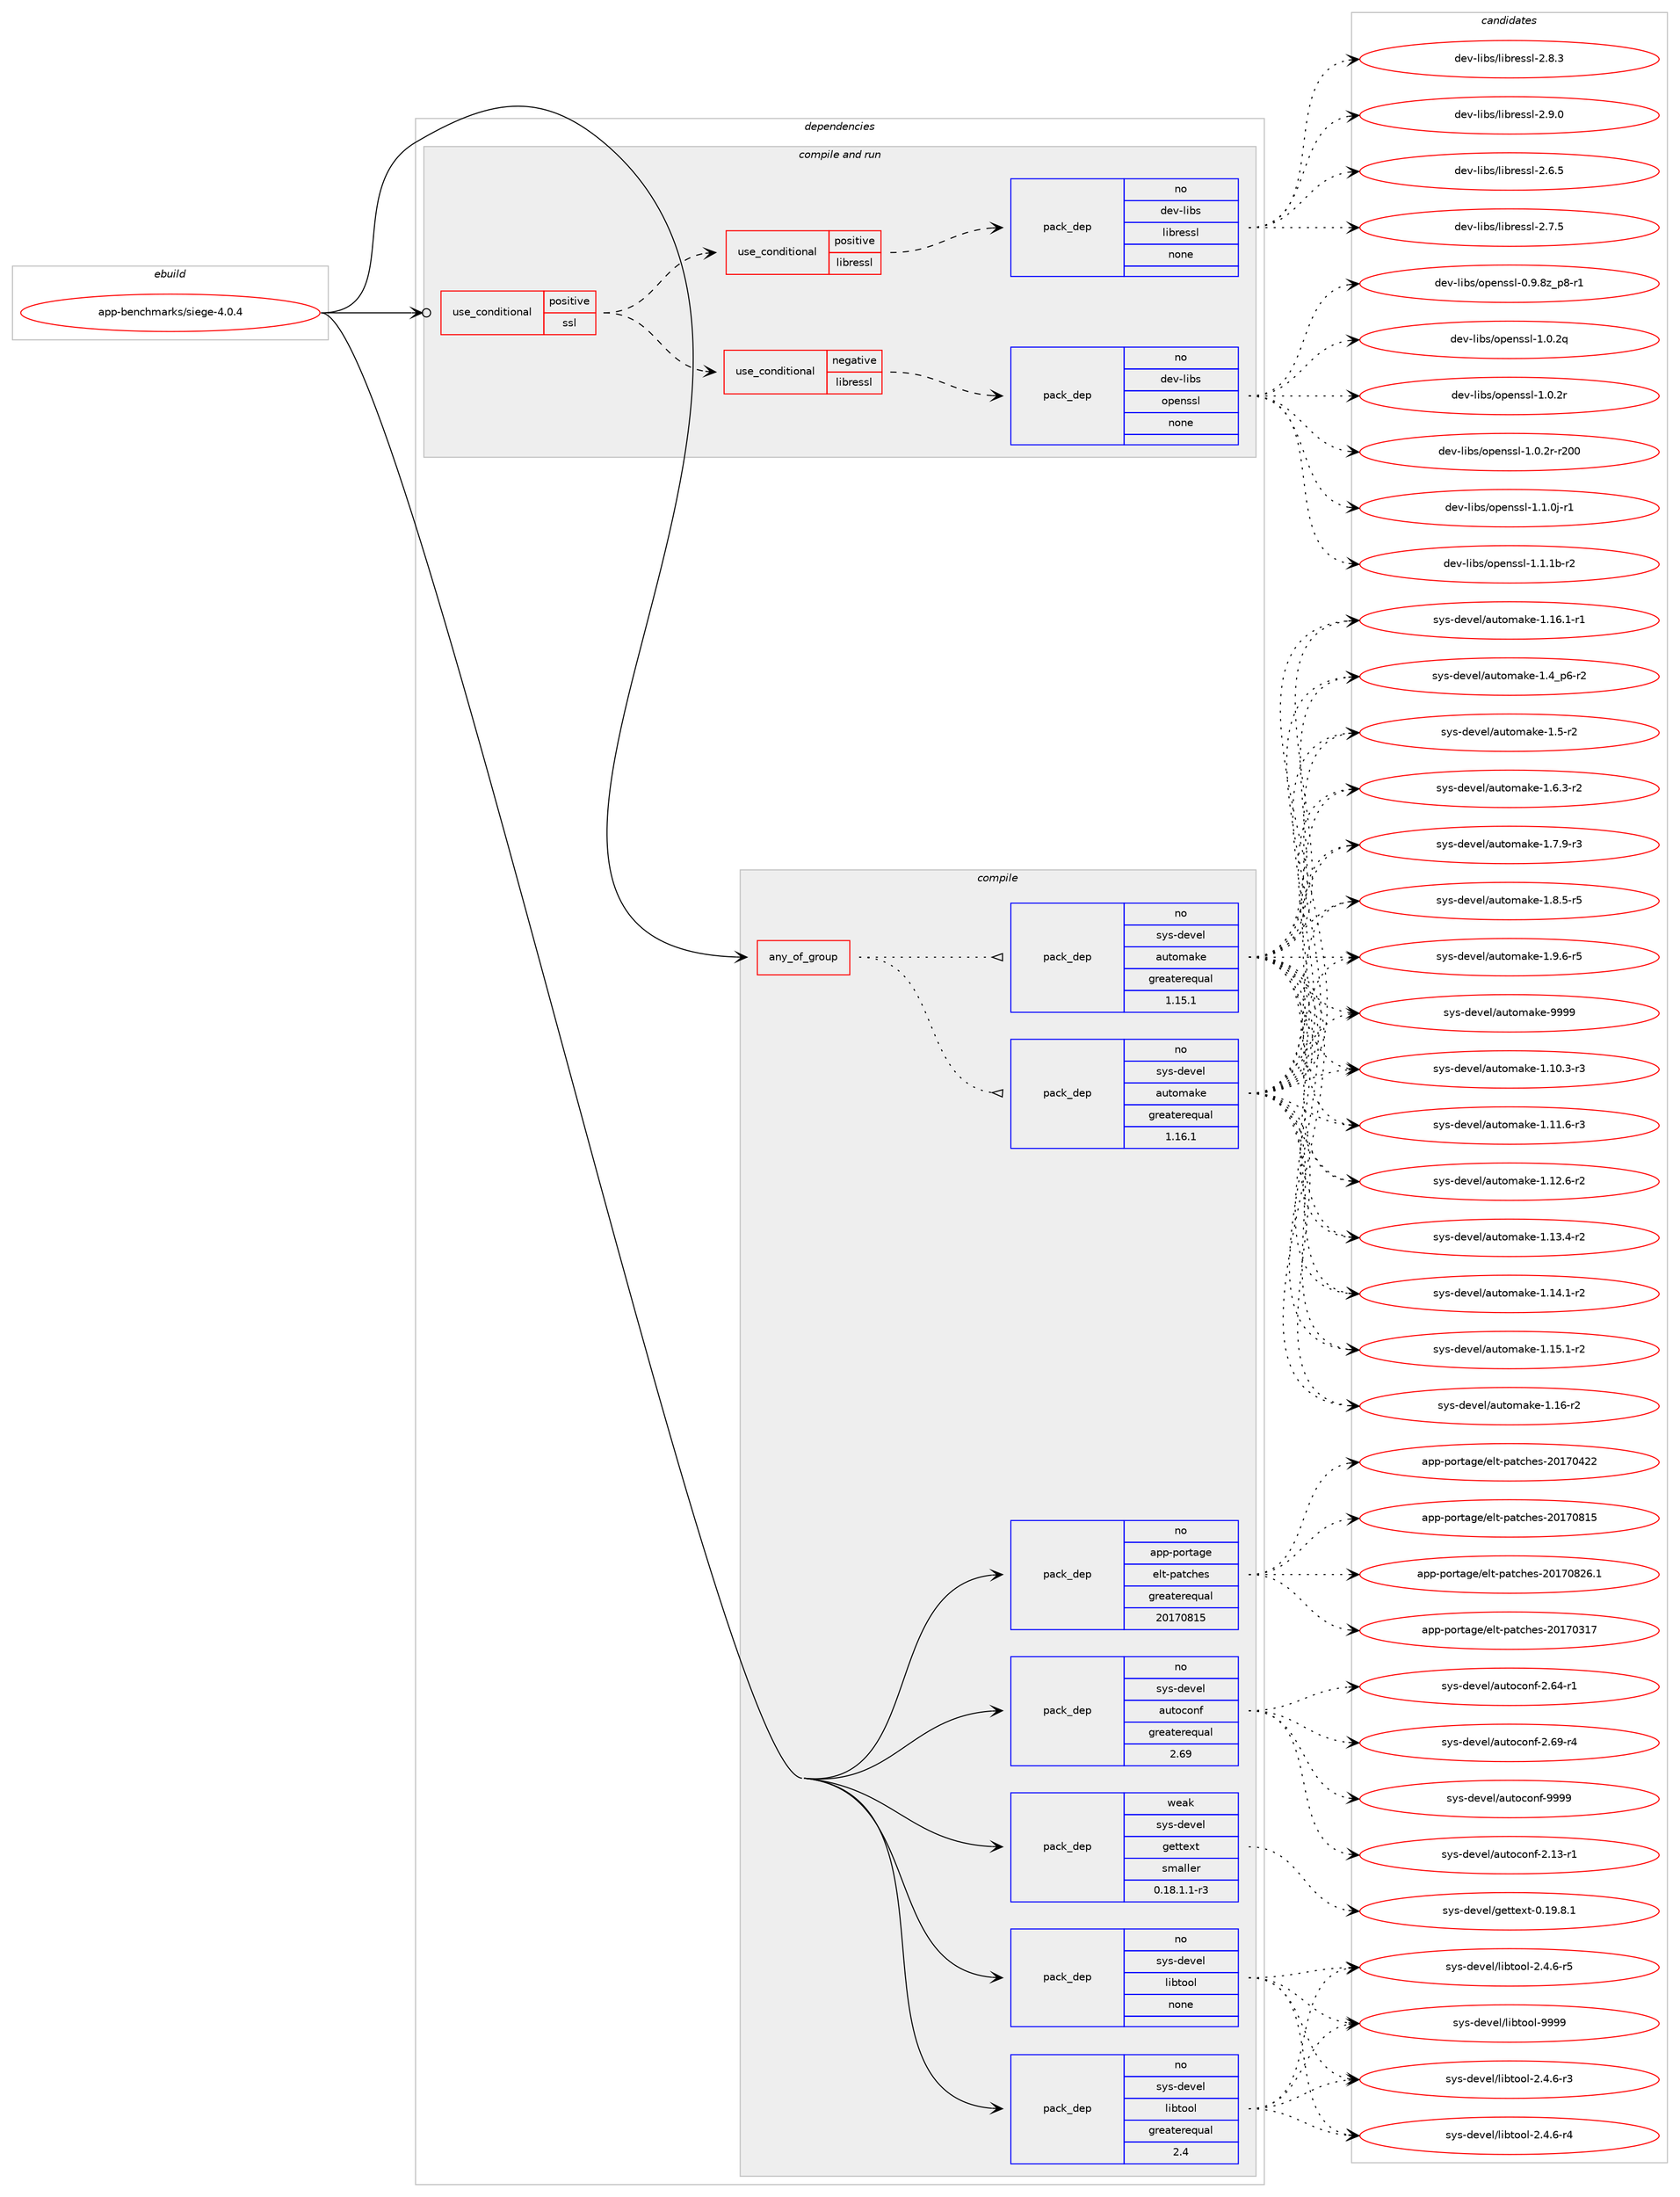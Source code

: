digraph prolog {

# *************
# Graph options
# *************

newrank=true;
concentrate=true;
compound=true;
graph [rankdir=LR,fontname=Helvetica,fontsize=10,ranksep=1.5];#, ranksep=2.5, nodesep=0.2];
edge  [arrowhead=vee];
node  [fontname=Helvetica,fontsize=10];

# **********
# The ebuild
# **********

subgraph cluster_leftcol {
color=gray;
rank=same;
label=<<i>ebuild</i>>;
id [label="app-benchmarks/siege-4.0.4", color=red, width=4, href="../app-benchmarks/siege-4.0.4.svg"];
}

# ****************
# The dependencies
# ****************

subgraph cluster_midcol {
color=gray;
label=<<i>dependencies</i>>;
subgraph cluster_compile {
fillcolor="#eeeeee";
style=filled;
label=<<i>compile</i>>;
subgraph any19260 {
dependency1274261 [label=<<TABLE BORDER="0" CELLBORDER="1" CELLSPACING="0" CELLPADDING="4"><TR><TD CELLPADDING="10">any_of_group</TD></TR></TABLE>>, shape=none, color=red];subgraph pack907074 {
dependency1274262 [label=<<TABLE BORDER="0" CELLBORDER="1" CELLSPACING="0" CELLPADDING="4" WIDTH="220"><TR><TD ROWSPAN="6" CELLPADDING="30">pack_dep</TD></TR><TR><TD WIDTH="110">no</TD></TR><TR><TD>sys-devel</TD></TR><TR><TD>automake</TD></TR><TR><TD>greaterequal</TD></TR><TR><TD>1.16.1</TD></TR></TABLE>>, shape=none, color=blue];
}
dependency1274261:e -> dependency1274262:w [weight=20,style="dotted",arrowhead="oinv"];
subgraph pack907075 {
dependency1274263 [label=<<TABLE BORDER="0" CELLBORDER="1" CELLSPACING="0" CELLPADDING="4" WIDTH="220"><TR><TD ROWSPAN="6" CELLPADDING="30">pack_dep</TD></TR><TR><TD WIDTH="110">no</TD></TR><TR><TD>sys-devel</TD></TR><TR><TD>automake</TD></TR><TR><TD>greaterequal</TD></TR><TR><TD>1.15.1</TD></TR></TABLE>>, shape=none, color=blue];
}
dependency1274261:e -> dependency1274263:w [weight=20,style="dotted",arrowhead="oinv"];
}
id:e -> dependency1274261:w [weight=20,style="solid",arrowhead="vee"];
subgraph pack907076 {
dependency1274264 [label=<<TABLE BORDER="0" CELLBORDER="1" CELLSPACING="0" CELLPADDING="4" WIDTH="220"><TR><TD ROWSPAN="6" CELLPADDING="30">pack_dep</TD></TR><TR><TD WIDTH="110">no</TD></TR><TR><TD>app-portage</TD></TR><TR><TD>elt-patches</TD></TR><TR><TD>greaterequal</TD></TR><TR><TD>20170815</TD></TR></TABLE>>, shape=none, color=blue];
}
id:e -> dependency1274264:w [weight=20,style="solid",arrowhead="vee"];
subgraph pack907077 {
dependency1274265 [label=<<TABLE BORDER="0" CELLBORDER="1" CELLSPACING="0" CELLPADDING="4" WIDTH="220"><TR><TD ROWSPAN="6" CELLPADDING="30">pack_dep</TD></TR><TR><TD WIDTH="110">no</TD></TR><TR><TD>sys-devel</TD></TR><TR><TD>autoconf</TD></TR><TR><TD>greaterequal</TD></TR><TR><TD>2.69</TD></TR></TABLE>>, shape=none, color=blue];
}
id:e -> dependency1274265:w [weight=20,style="solid",arrowhead="vee"];
subgraph pack907078 {
dependency1274266 [label=<<TABLE BORDER="0" CELLBORDER="1" CELLSPACING="0" CELLPADDING="4" WIDTH="220"><TR><TD ROWSPAN="6" CELLPADDING="30">pack_dep</TD></TR><TR><TD WIDTH="110">no</TD></TR><TR><TD>sys-devel</TD></TR><TR><TD>libtool</TD></TR><TR><TD>greaterequal</TD></TR><TR><TD>2.4</TD></TR></TABLE>>, shape=none, color=blue];
}
id:e -> dependency1274266:w [weight=20,style="solid",arrowhead="vee"];
subgraph pack907079 {
dependency1274267 [label=<<TABLE BORDER="0" CELLBORDER="1" CELLSPACING="0" CELLPADDING="4" WIDTH="220"><TR><TD ROWSPAN="6" CELLPADDING="30">pack_dep</TD></TR><TR><TD WIDTH="110">no</TD></TR><TR><TD>sys-devel</TD></TR><TR><TD>libtool</TD></TR><TR><TD>none</TD></TR><TR><TD></TD></TR></TABLE>>, shape=none, color=blue];
}
id:e -> dependency1274267:w [weight=20,style="solid",arrowhead="vee"];
subgraph pack907080 {
dependency1274268 [label=<<TABLE BORDER="0" CELLBORDER="1" CELLSPACING="0" CELLPADDING="4" WIDTH="220"><TR><TD ROWSPAN="6" CELLPADDING="30">pack_dep</TD></TR><TR><TD WIDTH="110">weak</TD></TR><TR><TD>sys-devel</TD></TR><TR><TD>gettext</TD></TR><TR><TD>smaller</TD></TR><TR><TD>0.18.1.1-r3</TD></TR></TABLE>>, shape=none, color=blue];
}
id:e -> dependency1274268:w [weight=20,style="solid",arrowhead="vee"];
}
subgraph cluster_compileandrun {
fillcolor="#eeeeee";
style=filled;
label=<<i>compile and run</i>>;
subgraph cond347406 {
dependency1274269 [label=<<TABLE BORDER="0" CELLBORDER="1" CELLSPACING="0" CELLPADDING="4"><TR><TD ROWSPAN="3" CELLPADDING="10">use_conditional</TD></TR><TR><TD>positive</TD></TR><TR><TD>ssl</TD></TR></TABLE>>, shape=none, color=red];
subgraph cond347407 {
dependency1274270 [label=<<TABLE BORDER="0" CELLBORDER="1" CELLSPACING="0" CELLPADDING="4"><TR><TD ROWSPAN="3" CELLPADDING="10">use_conditional</TD></TR><TR><TD>negative</TD></TR><TR><TD>libressl</TD></TR></TABLE>>, shape=none, color=red];
subgraph pack907081 {
dependency1274271 [label=<<TABLE BORDER="0" CELLBORDER="1" CELLSPACING="0" CELLPADDING="4" WIDTH="220"><TR><TD ROWSPAN="6" CELLPADDING="30">pack_dep</TD></TR><TR><TD WIDTH="110">no</TD></TR><TR><TD>dev-libs</TD></TR><TR><TD>openssl</TD></TR><TR><TD>none</TD></TR><TR><TD></TD></TR></TABLE>>, shape=none, color=blue];
}
dependency1274270:e -> dependency1274271:w [weight=20,style="dashed",arrowhead="vee"];
}
dependency1274269:e -> dependency1274270:w [weight=20,style="dashed",arrowhead="vee"];
subgraph cond347408 {
dependency1274272 [label=<<TABLE BORDER="0" CELLBORDER="1" CELLSPACING="0" CELLPADDING="4"><TR><TD ROWSPAN="3" CELLPADDING="10">use_conditional</TD></TR><TR><TD>positive</TD></TR><TR><TD>libressl</TD></TR></TABLE>>, shape=none, color=red];
subgraph pack907082 {
dependency1274273 [label=<<TABLE BORDER="0" CELLBORDER="1" CELLSPACING="0" CELLPADDING="4" WIDTH="220"><TR><TD ROWSPAN="6" CELLPADDING="30">pack_dep</TD></TR><TR><TD WIDTH="110">no</TD></TR><TR><TD>dev-libs</TD></TR><TR><TD>libressl</TD></TR><TR><TD>none</TD></TR><TR><TD></TD></TR></TABLE>>, shape=none, color=blue];
}
dependency1274272:e -> dependency1274273:w [weight=20,style="dashed",arrowhead="vee"];
}
dependency1274269:e -> dependency1274272:w [weight=20,style="dashed",arrowhead="vee"];
}
id:e -> dependency1274269:w [weight=20,style="solid",arrowhead="odotvee"];
}
subgraph cluster_run {
fillcolor="#eeeeee";
style=filled;
label=<<i>run</i>>;
}
}

# **************
# The candidates
# **************

subgraph cluster_choices {
rank=same;
color=gray;
label=<<i>candidates</i>>;

subgraph choice907074 {
color=black;
nodesep=1;
choice11512111545100101118101108479711711611110997107101454946494846514511451 [label="sys-devel/automake-1.10.3-r3", color=red, width=4,href="../sys-devel/automake-1.10.3-r3.svg"];
choice11512111545100101118101108479711711611110997107101454946494946544511451 [label="sys-devel/automake-1.11.6-r3", color=red, width=4,href="../sys-devel/automake-1.11.6-r3.svg"];
choice11512111545100101118101108479711711611110997107101454946495046544511450 [label="sys-devel/automake-1.12.6-r2", color=red, width=4,href="../sys-devel/automake-1.12.6-r2.svg"];
choice11512111545100101118101108479711711611110997107101454946495146524511450 [label="sys-devel/automake-1.13.4-r2", color=red, width=4,href="../sys-devel/automake-1.13.4-r2.svg"];
choice11512111545100101118101108479711711611110997107101454946495246494511450 [label="sys-devel/automake-1.14.1-r2", color=red, width=4,href="../sys-devel/automake-1.14.1-r2.svg"];
choice11512111545100101118101108479711711611110997107101454946495346494511450 [label="sys-devel/automake-1.15.1-r2", color=red, width=4,href="../sys-devel/automake-1.15.1-r2.svg"];
choice1151211154510010111810110847971171161111099710710145494649544511450 [label="sys-devel/automake-1.16-r2", color=red, width=4,href="../sys-devel/automake-1.16-r2.svg"];
choice11512111545100101118101108479711711611110997107101454946495446494511449 [label="sys-devel/automake-1.16.1-r1", color=red, width=4,href="../sys-devel/automake-1.16.1-r1.svg"];
choice115121115451001011181011084797117116111109971071014549465295112544511450 [label="sys-devel/automake-1.4_p6-r2", color=red, width=4,href="../sys-devel/automake-1.4_p6-r2.svg"];
choice11512111545100101118101108479711711611110997107101454946534511450 [label="sys-devel/automake-1.5-r2", color=red, width=4,href="../sys-devel/automake-1.5-r2.svg"];
choice115121115451001011181011084797117116111109971071014549465446514511450 [label="sys-devel/automake-1.6.3-r2", color=red, width=4,href="../sys-devel/automake-1.6.3-r2.svg"];
choice115121115451001011181011084797117116111109971071014549465546574511451 [label="sys-devel/automake-1.7.9-r3", color=red, width=4,href="../sys-devel/automake-1.7.9-r3.svg"];
choice115121115451001011181011084797117116111109971071014549465646534511453 [label="sys-devel/automake-1.8.5-r5", color=red, width=4,href="../sys-devel/automake-1.8.5-r5.svg"];
choice115121115451001011181011084797117116111109971071014549465746544511453 [label="sys-devel/automake-1.9.6-r5", color=red, width=4,href="../sys-devel/automake-1.9.6-r5.svg"];
choice115121115451001011181011084797117116111109971071014557575757 [label="sys-devel/automake-9999", color=red, width=4,href="../sys-devel/automake-9999.svg"];
dependency1274262:e -> choice11512111545100101118101108479711711611110997107101454946494846514511451:w [style=dotted,weight="100"];
dependency1274262:e -> choice11512111545100101118101108479711711611110997107101454946494946544511451:w [style=dotted,weight="100"];
dependency1274262:e -> choice11512111545100101118101108479711711611110997107101454946495046544511450:w [style=dotted,weight="100"];
dependency1274262:e -> choice11512111545100101118101108479711711611110997107101454946495146524511450:w [style=dotted,weight="100"];
dependency1274262:e -> choice11512111545100101118101108479711711611110997107101454946495246494511450:w [style=dotted,weight="100"];
dependency1274262:e -> choice11512111545100101118101108479711711611110997107101454946495346494511450:w [style=dotted,weight="100"];
dependency1274262:e -> choice1151211154510010111810110847971171161111099710710145494649544511450:w [style=dotted,weight="100"];
dependency1274262:e -> choice11512111545100101118101108479711711611110997107101454946495446494511449:w [style=dotted,weight="100"];
dependency1274262:e -> choice115121115451001011181011084797117116111109971071014549465295112544511450:w [style=dotted,weight="100"];
dependency1274262:e -> choice11512111545100101118101108479711711611110997107101454946534511450:w [style=dotted,weight="100"];
dependency1274262:e -> choice115121115451001011181011084797117116111109971071014549465446514511450:w [style=dotted,weight="100"];
dependency1274262:e -> choice115121115451001011181011084797117116111109971071014549465546574511451:w [style=dotted,weight="100"];
dependency1274262:e -> choice115121115451001011181011084797117116111109971071014549465646534511453:w [style=dotted,weight="100"];
dependency1274262:e -> choice115121115451001011181011084797117116111109971071014549465746544511453:w [style=dotted,weight="100"];
dependency1274262:e -> choice115121115451001011181011084797117116111109971071014557575757:w [style=dotted,weight="100"];
}
subgraph choice907075 {
color=black;
nodesep=1;
choice11512111545100101118101108479711711611110997107101454946494846514511451 [label="sys-devel/automake-1.10.3-r3", color=red, width=4,href="../sys-devel/automake-1.10.3-r3.svg"];
choice11512111545100101118101108479711711611110997107101454946494946544511451 [label="sys-devel/automake-1.11.6-r3", color=red, width=4,href="../sys-devel/automake-1.11.6-r3.svg"];
choice11512111545100101118101108479711711611110997107101454946495046544511450 [label="sys-devel/automake-1.12.6-r2", color=red, width=4,href="../sys-devel/automake-1.12.6-r2.svg"];
choice11512111545100101118101108479711711611110997107101454946495146524511450 [label="sys-devel/automake-1.13.4-r2", color=red, width=4,href="../sys-devel/automake-1.13.4-r2.svg"];
choice11512111545100101118101108479711711611110997107101454946495246494511450 [label="sys-devel/automake-1.14.1-r2", color=red, width=4,href="../sys-devel/automake-1.14.1-r2.svg"];
choice11512111545100101118101108479711711611110997107101454946495346494511450 [label="sys-devel/automake-1.15.1-r2", color=red, width=4,href="../sys-devel/automake-1.15.1-r2.svg"];
choice1151211154510010111810110847971171161111099710710145494649544511450 [label="sys-devel/automake-1.16-r2", color=red, width=4,href="../sys-devel/automake-1.16-r2.svg"];
choice11512111545100101118101108479711711611110997107101454946495446494511449 [label="sys-devel/automake-1.16.1-r1", color=red, width=4,href="../sys-devel/automake-1.16.1-r1.svg"];
choice115121115451001011181011084797117116111109971071014549465295112544511450 [label="sys-devel/automake-1.4_p6-r2", color=red, width=4,href="../sys-devel/automake-1.4_p6-r2.svg"];
choice11512111545100101118101108479711711611110997107101454946534511450 [label="sys-devel/automake-1.5-r2", color=red, width=4,href="../sys-devel/automake-1.5-r2.svg"];
choice115121115451001011181011084797117116111109971071014549465446514511450 [label="sys-devel/automake-1.6.3-r2", color=red, width=4,href="../sys-devel/automake-1.6.3-r2.svg"];
choice115121115451001011181011084797117116111109971071014549465546574511451 [label="sys-devel/automake-1.7.9-r3", color=red, width=4,href="../sys-devel/automake-1.7.9-r3.svg"];
choice115121115451001011181011084797117116111109971071014549465646534511453 [label="sys-devel/automake-1.8.5-r5", color=red, width=4,href="../sys-devel/automake-1.8.5-r5.svg"];
choice115121115451001011181011084797117116111109971071014549465746544511453 [label="sys-devel/automake-1.9.6-r5", color=red, width=4,href="../sys-devel/automake-1.9.6-r5.svg"];
choice115121115451001011181011084797117116111109971071014557575757 [label="sys-devel/automake-9999", color=red, width=4,href="../sys-devel/automake-9999.svg"];
dependency1274263:e -> choice11512111545100101118101108479711711611110997107101454946494846514511451:w [style=dotted,weight="100"];
dependency1274263:e -> choice11512111545100101118101108479711711611110997107101454946494946544511451:w [style=dotted,weight="100"];
dependency1274263:e -> choice11512111545100101118101108479711711611110997107101454946495046544511450:w [style=dotted,weight="100"];
dependency1274263:e -> choice11512111545100101118101108479711711611110997107101454946495146524511450:w [style=dotted,weight="100"];
dependency1274263:e -> choice11512111545100101118101108479711711611110997107101454946495246494511450:w [style=dotted,weight="100"];
dependency1274263:e -> choice11512111545100101118101108479711711611110997107101454946495346494511450:w [style=dotted,weight="100"];
dependency1274263:e -> choice1151211154510010111810110847971171161111099710710145494649544511450:w [style=dotted,weight="100"];
dependency1274263:e -> choice11512111545100101118101108479711711611110997107101454946495446494511449:w [style=dotted,weight="100"];
dependency1274263:e -> choice115121115451001011181011084797117116111109971071014549465295112544511450:w [style=dotted,weight="100"];
dependency1274263:e -> choice11512111545100101118101108479711711611110997107101454946534511450:w [style=dotted,weight="100"];
dependency1274263:e -> choice115121115451001011181011084797117116111109971071014549465446514511450:w [style=dotted,weight="100"];
dependency1274263:e -> choice115121115451001011181011084797117116111109971071014549465546574511451:w [style=dotted,weight="100"];
dependency1274263:e -> choice115121115451001011181011084797117116111109971071014549465646534511453:w [style=dotted,weight="100"];
dependency1274263:e -> choice115121115451001011181011084797117116111109971071014549465746544511453:w [style=dotted,weight="100"];
dependency1274263:e -> choice115121115451001011181011084797117116111109971071014557575757:w [style=dotted,weight="100"];
}
subgraph choice907076 {
color=black;
nodesep=1;
choice97112112451121111141169710310147101108116451129711699104101115455048495548514955 [label="app-portage/elt-patches-20170317", color=red, width=4,href="../app-portage/elt-patches-20170317.svg"];
choice97112112451121111141169710310147101108116451129711699104101115455048495548525050 [label="app-portage/elt-patches-20170422", color=red, width=4,href="../app-portage/elt-patches-20170422.svg"];
choice97112112451121111141169710310147101108116451129711699104101115455048495548564953 [label="app-portage/elt-patches-20170815", color=red, width=4,href="../app-portage/elt-patches-20170815.svg"];
choice971121124511211111411697103101471011081164511297116991041011154550484955485650544649 [label="app-portage/elt-patches-20170826.1", color=red, width=4,href="../app-portage/elt-patches-20170826.1.svg"];
dependency1274264:e -> choice97112112451121111141169710310147101108116451129711699104101115455048495548514955:w [style=dotted,weight="100"];
dependency1274264:e -> choice97112112451121111141169710310147101108116451129711699104101115455048495548525050:w [style=dotted,weight="100"];
dependency1274264:e -> choice97112112451121111141169710310147101108116451129711699104101115455048495548564953:w [style=dotted,weight="100"];
dependency1274264:e -> choice971121124511211111411697103101471011081164511297116991041011154550484955485650544649:w [style=dotted,weight="100"];
}
subgraph choice907077 {
color=black;
nodesep=1;
choice1151211154510010111810110847971171161119911111010245504649514511449 [label="sys-devel/autoconf-2.13-r1", color=red, width=4,href="../sys-devel/autoconf-2.13-r1.svg"];
choice1151211154510010111810110847971171161119911111010245504654524511449 [label="sys-devel/autoconf-2.64-r1", color=red, width=4,href="../sys-devel/autoconf-2.64-r1.svg"];
choice1151211154510010111810110847971171161119911111010245504654574511452 [label="sys-devel/autoconf-2.69-r4", color=red, width=4,href="../sys-devel/autoconf-2.69-r4.svg"];
choice115121115451001011181011084797117116111991111101024557575757 [label="sys-devel/autoconf-9999", color=red, width=4,href="../sys-devel/autoconf-9999.svg"];
dependency1274265:e -> choice1151211154510010111810110847971171161119911111010245504649514511449:w [style=dotted,weight="100"];
dependency1274265:e -> choice1151211154510010111810110847971171161119911111010245504654524511449:w [style=dotted,weight="100"];
dependency1274265:e -> choice1151211154510010111810110847971171161119911111010245504654574511452:w [style=dotted,weight="100"];
dependency1274265:e -> choice115121115451001011181011084797117116111991111101024557575757:w [style=dotted,weight="100"];
}
subgraph choice907078 {
color=black;
nodesep=1;
choice1151211154510010111810110847108105981161111111084550465246544511451 [label="sys-devel/libtool-2.4.6-r3", color=red, width=4,href="../sys-devel/libtool-2.4.6-r3.svg"];
choice1151211154510010111810110847108105981161111111084550465246544511452 [label="sys-devel/libtool-2.4.6-r4", color=red, width=4,href="../sys-devel/libtool-2.4.6-r4.svg"];
choice1151211154510010111810110847108105981161111111084550465246544511453 [label="sys-devel/libtool-2.4.6-r5", color=red, width=4,href="../sys-devel/libtool-2.4.6-r5.svg"];
choice1151211154510010111810110847108105981161111111084557575757 [label="sys-devel/libtool-9999", color=red, width=4,href="../sys-devel/libtool-9999.svg"];
dependency1274266:e -> choice1151211154510010111810110847108105981161111111084550465246544511451:w [style=dotted,weight="100"];
dependency1274266:e -> choice1151211154510010111810110847108105981161111111084550465246544511452:w [style=dotted,weight="100"];
dependency1274266:e -> choice1151211154510010111810110847108105981161111111084550465246544511453:w [style=dotted,weight="100"];
dependency1274266:e -> choice1151211154510010111810110847108105981161111111084557575757:w [style=dotted,weight="100"];
}
subgraph choice907079 {
color=black;
nodesep=1;
choice1151211154510010111810110847108105981161111111084550465246544511451 [label="sys-devel/libtool-2.4.6-r3", color=red, width=4,href="../sys-devel/libtool-2.4.6-r3.svg"];
choice1151211154510010111810110847108105981161111111084550465246544511452 [label="sys-devel/libtool-2.4.6-r4", color=red, width=4,href="../sys-devel/libtool-2.4.6-r4.svg"];
choice1151211154510010111810110847108105981161111111084550465246544511453 [label="sys-devel/libtool-2.4.6-r5", color=red, width=4,href="../sys-devel/libtool-2.4.6-r5.svg"];
choice1151211154510010111810110847108105981161111111084557575757 [label="sys-devel/libtool-9999", color=red, width=4,href="../sys-devel/libtool-9999.svg"];
dependency1274267:e -> choice1151211154510010111810110847108105981161111111084550465246544511451:w [style=dotted,weight="100"];
dependency1274267:e -> choice1151211154510010111810110847108105981161111111084550465246544511452:w [style=dotted,weight="100"];
dependency1274267:e -> choice1151211154510010111810110847108105981161111111084550465246544511453:w [style=dotted,weight="100"];
dependency1274267:e -> choice1151211154510010111810110847108105981161111111084557575757:w [style=dotted,weight="100"];
}
subgraph choice907080 {
color=black;
nodesep=1;
choice1151211154510010111810110847103101116116101120116454846495746564649 [label="sys-devel/gettext-0.19.8.1", color=red, width=4,href="../sys-devel/gettext-0.19.8.1.svg"];
dependency1274268:e -> choice1151211154510010111810110847103101116116101120116454846495746564649:w [style=dotted,weight="100"];
}
subgraph choice907081 {
color=black;
nodesep=1;
choice10010111845108105981154711111210111011511510845484657465612295112564511449 [label="dev-libs/openssl-0.9.8z_p8-r1", color=red, width=4,href="../dev-libs/openssl-0.9.8z_p8-r1.svg"];
choice100101118451081059811547111112101110115115108454946484650113 [label="dev-libs/openssl-1.0.2q", color=red, width=4,href="../dev-libs/openssl-1.0.2q.svg"];
choice100101118451081059811547111112101110115115108454946484650114 [label="dev-libs/openssl-1.0.2r", color=red, width=4,href="../dev-libs/openssl-1.0.2r.svg"];
choice10010111845108105981154711111210111011511510845494648465011445114504848 [label="dev-libs/openssl-1.0.2r-r200", color=red, width=4,href="../dev-libs/openssl-1.0.2r-r200.svg"];
choice1001011184510810598115471111121011101151151084549464946481064511449 [label="dev-libs/openssl-1.1.0j-r1", color=red, width=4,href="../dev-libs/openssl-1.1.0j-r1.svg"];
choice100101118451081059811547111112101110115115108454946494649984511450 [label="dev-libs/openssl-1.1.1b-r2", color=red, width=4,href="../dev-libs/openssl-1.1.1b-r2.svg"];
dependency1274271:e -> choice10010111845108105981154711111210111011511510845484657465612295112564511449:w [style=dotted,weight="100"];
dependency1274271:e -> choice100101118451081059811547111112101110115115108454946484650113:w [style=dotted,weight="100"];
dependency1274271:e -> choice100101118451081059811547111112101110115115108454946484650114:w [style=dotted,weight="100"];
dependency1274271:e -> choice10010111845108105981154711111210111011511510845494648465011445114504848:w [style=dotted,weight="100"];
dependency1274271:e -> choice1001011184510810598115471111121011101151151084549464946481064511449:w [style=dotted,weight="100"];
dependency1274271:e -> choice100101118451081059811547111112101110115115108454946494649984511450:w [style=dotted,weight="100"];
}
subgraph choice907082 {
color=black;
nodesep=1;
choice10010111845108105981154710810598114101115115108455046544653 [label="dev-libs/libressl-2.6.5", color=red, width=4,href="../dev-libs/libressl-2.6.5.svg"];
choice10010111845108105981154710810598114101115115108455046554653 [label="dev-libs/libressl-2.7.5", color=red, width=4,href="../dev-libs/libressl-2.7.5.svg"];
choice10010111845108105981154710810598114101115115108455046564651 [label="dev-libs/libressl-2.8.3", color=red, width=4,href="../dev-libs/libressl-2.8.3.svg"];
choice10010111845108105981154710810598114101115115108455046574648 [label="dev-libs/libressl-2.9.0", color=red, width=4,href="../dev-libs/libressl-2.9.0.svg"];
dependency1274273:e -> choice10010111845108105981154710810598114101115115108455046544653:w [style=dotted,weight="100"];
dependency1274273:e -> choice10010111845108105981154710810598114101115115108455046554653:w [style=dotted,weight="100"];
dependency1274273:e -> choice10010111845108105981154710810598114101115115108455046564651:w [style=dotted,weight="100"];
dependency1274273:e -> choice10010111845108105981154710810598114101115115108455046574648:w [style=dotted,weight="100"];
}
}

}

